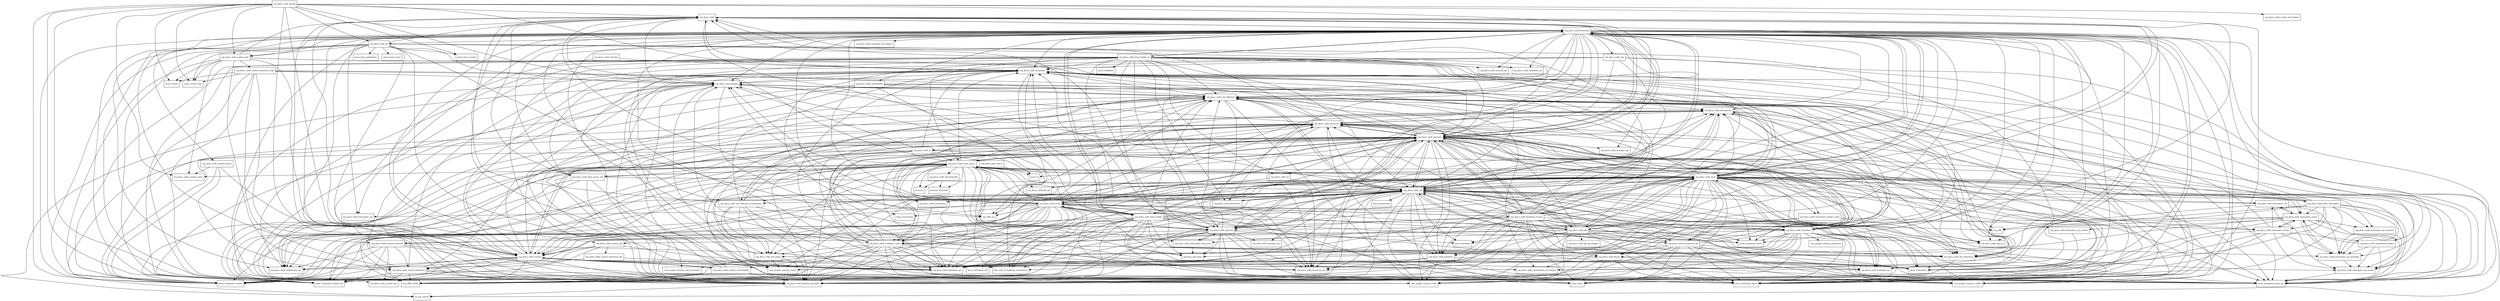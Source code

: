 digraph weld_core_1_1_23_Final_redhat_1_package_dependencies {
  node [shape = box, fontsize=10.0];
  org_jboss_weld -> org_jboss_weld_bootstrap;
  org_jboss_weld -> org_jboss_weld_bootstrap_api;
  org_jboss_weld -> org_jboss_weld_exceptions;
  org_jboss_weld -> org_jboss_weld_logging;
  org_jboss_weld -> org_jboss_weld_logging_messages;
  org_jboss_weld -> org_jboss_weld_manager;
  org_jboss_weld_bean -> com_google_common_cache;
  org_jboss_weld_bean -> javassist_util_proxy;
  org_jboss_weld_bean -> javax_decorator;
  org_jboss_weld_bean -> javax_enterprise_context;
  org_jboss_weld_bean -> javax_enterprise_context_spi;
  org_jboss_weld_bean -> javax_enterprise_event;
  org_jboss_weld_bean -> javax_enterprise_inject;
  org_jboss_weld_bean -> javax_enterprise_inject_spi;
  org_jboss_weld_bean -> javax_inject;
  org_jboss_weld_bean -> javax_interceptor;
  org_jboss_weld_bean -> org_jboss_weld;
  org_jboss_weld_bean -> org_jboss_weld_bean_interceptor;
  org_jboss_weld_bean -> org_jboss_weld_bean_proxy;
  org_jboss_weld_bean -> org_jboss_weld_bootstrap;
  org_jboss_weld_bean -> org_jboss_weld_bootstrap_api;
  org_jboss_weld_bean -> org_jboss_weld_context;
  org_jboss_weld_bean -> org_jboss_weld_ejb;
  org_jboss_weld_bean -> org_jboss_weld_ejb_api;
  org_jboss_weld_bean -> org_jboss_weld_ejb_spi;
  org_jboss_weld_bean -> org_jboss_weld_exceptions;
  org_jboss_weld_bean -> org_jboss_weld_injection;
  org_jboss_weld_bean -> org_jboss_weld_interceptor;
  org_jboss_weld_bean -> org_jboss_weld_interceptor_builder;
  org_jboss_weld_bean -> org_jboss_weld_interceptor_proxy;
  org_jboss_weld_bean -> org_jboss_weld_interceptor_reader;
  org_jboss_weld_bean -> org_jboss_weld_interceptor_reader_cache;
  org_jboss_weld_bean -> org_jboss_weld_interceptor_spi_context;
  org_jboss_weld_bean -> org_jboss_weld_interceptor_spi_instance;
  org_jboss_weld_bean -> org_jboss_weld_interceptor_spi_metadata;
  org_jboss_weld_bean -> org_jboss_weld_interceptor_spi_model;
  org_jboss_weld_bean -> org_jboss_weld_interceptor_util;
  org_jboss_weld_bean -> org_jboss_weld_interceptor_util_proxy;
  org_jboss_weld_bean -> org_jboss_weld_introspector;
  org_jboss_weld_bean -> org_jboss_weld_introspector_jlr;
  org_jboss_weld_bean -> org_jboss_weld_literal;
  org_jboss_weld_bean -> org_jboss_weld_logging;
  org_jboss_weld_bean -> org_jboss_weld_logging_messages;
  org_jboss_weld_bean -> org_jboss_weld_manager;
  org_jboss_weld_bean -> org_jboss_weld_metadata_cache;
  org_jboss_weld_bean -> org_jboss_weld_resolution;
  org_jboss_weld_bean -> org_jboss_weld_resources;
  org_jboss_weld_bean -> org_jboss_weld_serialization_spi;
  org_jboss_weld_bean -> org_jboss_weld_serialization_spi_helpers;
  org_jboss_weld_bean -> org_jboss_weld_util;
  org_jboss_weld_bean -> org_jboss_weld_util_cache;
  org_jboss_weld_bean -> org_jboss_weld_util_collections;
  org_jboss_weld_bean -> org_jboss_weld_util_reflection;
  org_jboss_weld_bean -> org_slf4j_cal10n;
  org_jboss_weld_bean -> org_slf4j_ext;
  org_jboss_weld_bean_builtin -> edu_umd_cs_findbugs_annotations;
  org_jboss_weld_bean_builtin -> javassist_util_proxy;
  org_jboss_weld_bean_builtin -> javax_enterprise_context;
  org_jboss_weld_bean_builtin -> javax_enterprise_context_spi;
  org_jboss_weld_bean_builtin -> javax_enterprise_event;
  org_jboss_weld_bean_builtin -> javax_enterprise_inject;
  org_jboss_weld_bean_builtin -> javax_enterprise_inject_spi;
  org_jboss_weld_bean_builtin -> javax_enterprise_util;
  org_jboss_weld_bean_builtin -> org_jboss_weld;
  org_jboss_weld_bean_builtin -> org_jboss_weld_bean;
  org_jboss_weld_bean_builtin -> org_jboss_weld_bootstrap;
  org_jboss_weld_bean_builtin -> org_jboss_weld_bootstrap_api;
  org_jboss_weld_bean_builtin -> org_jboss_weld_bootstrap_spi;
  org_jboss_weld_bean_builtin -> org_jboss_weld_context;
  org_jboss_weld_bean_builtin -> org_jboss_weld_context_conversation;
  org_jboss_weld_bean_builtin -> org_jboss_weld_event;
  org_jboss_weld_bean_builtin -> org_jboss_weld_exceptions;
  org_jboss_weld_bean_builtin -> org_jboss_weld_injection;
  org_jboss_weld_bean_builtin -> org_jboss_weld_introspector;
  org_jboss_weld_bean_builtin -> org_jboss_weld_literal;
  org_jboss_weld_bean_builtin -> org_jboss_weld_logging;
  org_jboss_weld_bean_builtin -> org_jboss_weld_logging_messages;
  org_jboss_weld_bean_builtin -> org_jboss_weld_manager;
  org_jboss_weld_bean_builtin -> org_jboss_weld_resolution;
  org_jboss_weld_bean_builtin -> org_jboss_weld_util;
  org_jboss_weld_bean_builtin -> org_jboss_weld_util_collections;
  org_jboss_weld_bean_builtin -> org_jboss_weld_util_reflection;
  org_jboss_weld_bean_builtin -> org_slf4j_cal10n;
  org_jboss_weld_bean_builtin_ee -> javassist_util_proxy;
  org_jboss_weld_bean_builtin_ee -> javax_enterprise_context;
  org_jboss_weld_bean_builtin_ee -> javax_enterprise_context_spi;
  org_jboss_weld_bean_builtin_ee -> javax_enterprise_inject_spi;
  org_jboss_weld_bean_builtin_ee -> javax_transaction;
  org_jboss_weld_bean_builtin_ee -> javax_validation;
  org_jboss_weld_bean_builtin_ee -> org_jboss_weld;
  org_jboss_weld_bean_builtin_ee -> org_jboss_weld_bean;
  org_jboss_weld_bean_builtin_ee -> org_jboss_weld_bean_builtin;
  org_jboss_weld_bean_builtin_ee -> org_jboss_weld_bean_proxy;
  org_jboss_weld_bean_builtin_ee -> org_jboss_weld_bootstrap;
  org_jboss_weld_bean_builtin_ee -> org_jboss_weld_bootstrap_api;
  org_jboss_weld_bean_builtin_ee -> org_jboss_weld_ejb;
  org_jboss_weld_bean_builtin_ee -> org_jboss_weld_exceptions;
  org_jboss_weld_bean_builtin_ee -> org_jboss_weld_injection;
  org_jboss_weld_bean_builtin_ee -> org_jboss_weld_introspector;
  org_jboss_weld_bean_builtin_ee -> org_jboss_weld_logging_messages;
  org_jboss_weld_bean_builtin_ee -> org_jboss_weld_manager;
  org_jboss_weld_bean_builtin_ee -> org_jboss_weld_persistence;
  org_jboss_weld_bean_builtin_ee -> org_jboss_weld_security_spi;
  org_jboss_weld_bean_builtin_ee -> org_jboss_weld_serialization_spi;
  org_jboss_weld_bean_builtin_ee -> org_jboss_weld_transaction_spi;
  org_jboss_weld_bean_builtin_ee -> org_jboss_weld_util;
  org_jboss_weld_bean_builtin_ee -> org_jboss_weld_util_reflection;
  org_jboss_weld_bean_builtin_ee -> org_jboss_weld_validation_spi;
  org_jboss_weld_bean_builtin_ee -> org_jboss_weld_ws;
  org_jboss_weld_bean_interceptor -> javax_enterprise_context_spi;
  org_jboss_weld_bean_interceptor -> javax_enterprise_inject_spi;
  org_jboss_weld_bean_interceptor -> org_jboss_weld_ejb_spi;
  org_jboss_weld_bean_interceptor -> org_jboss_weld_exceptions;
  org_jboss_weld_bean_interceptor -> org_jboss_weld_interceptor_proxy;
  org_jboss_weld_bean_interceptor -> org_jboss_weld_interceptor_reader;
  org_jboss_weld_bean_interceptor -> org_jboss_weld_interceptor_spi_instance;
  org_jboss_weld_bean_interceptor -> org_jboss_weld_interceptor_spi_metadata;
  org_jboss_weld_bean_interceptor -> org_jboss_weld_interceptor_spi_model;
  org_jboss_weld_bean_interceptor -> org_jboss_weld_introspector;
  org_jboss_weld_bean_interceptor -> org_jboss_weld_logging_messages;
  org_jboss_weld_bean_interceptor -> org_jboss_weld_manager;
  org_jboss_weld_bean_interceptor -> org_jboss_weld_serialization_spi_helpers;
  org_jboss_weld_bean_interceptor -> org_jboss_weld_util_reflection;
  org_jboss_weld_bean_proxy -> com_google_common_cache;
  org_jboss_weld_bean_proxy -> javassist;
  org_jboss_weld_bean_proxy -> javassist_bytecode;
  org_jboss_weld_bean_proxy -> javassist_util_proxy;
  org_jboss_weld_bean_proxy -> javax_enterprise_context;
  org_jboss_weld_bean_proxy -> javax_enterprise_context_spi;
  org_jboss_weld_bean_proxy -> javax_enterprise_inject_spi;
  org_jboss_weld_bean_proxy -> javax_inject;
  org_jboss_weld_bean_proxy -> org_jboss_weld;
  org_jboss_weld_bean_proxy -> org_jboss_weld_bean;
  org_jboss_weld_bean_proxy -> org_jboss_weld_bean_proxy_util;
  org_jboss_weld_bean_proxy -> org_jboss_weld_bootstrap_api;
  org_jboss_weld_bean_proxy -> org_jboss_weld_context;
  org_jboss_weld_bean_proxy -> org_jboss_weld_context_cache;
  org_jboss_weld_bean_proxy -> org_jboss_weld_ejb;
  org_jboss_weld_bean_proxy -> org_jboss_weld_ejb_api;
  org_jboss_weld_bean_proxy -> org_jboss_weld_exceptions;
  org_jboss_weld_bean_proxy -> org_jboss_weld_injection;
  org_jboss_weld_bean_proxy -> org_jboss_weld_interceptor_proxy;
  org_jboss_weld_bean_proxy -> org_jboss_weld_interceptor_util_proxy;
  org_jboss_weld_bean_proxy -> org_jboss_weld_introspector;
  org_jboss_weld_bean_proxy -> org_jboss_weld_introspector_jlr;
  org_jboss_weld_bean_proxy -> org_jboss_weld_logging;
  org_jboss_weld_bean_proxy -> org_jboss_weld_logging_messages;
  org_jboss_weld_bean_proxy -> org_jboss_weld_manager;
  org_jboss_weld_bean_proxy -> org_jboss_weld_serialization_spi;
  org_jboss_weld_bean_proxy -> org_jboss_weld_serialization_spi_helpers;
  org_jboss_weld_bean_proxy -> org_jboss_weld_util;
  org_jboss_weld_bean_proxy -> org_jboss_weld_util_bytecode;
  org_jboss_weld_bean_proxy -> org_jboss_weld_util_cache;
  org_jboss_weld_bean_proxy -> org_jboss_weld_util_collections;
  org_jboss_weld_bean_proxy -> org_jboss_weld_util_reflection;
  org_jboss_weld_bean_proxy -> org_jboss_weld_util_reflection_instantiation;
  org_jboss_weld_bean_proxy -> org_slf4j_cal10n;
  org_jboss_weld_bean_proxy_util -> javax_enterprise_context_spi;
  org_jboss_weld_bean_proxy_util -> javax_enterprise_inject_spi;
  org_jboss_weld_bean_proxy_util -> org_jboss_weld;
  org_jboss_weld_bean_proxy_util -> org_jboss_weld_bean_proxy;
  org_jboss_weld_bean_proxy_util -> org_jboss_weld_bootstrap_api;
  org_jboss_weld_bean_proxy_util -> org_jboss_weld_exceptions;
  org_jboss_weld_bean_proxy_util -> org_jboss_weld_logging_messages;
  org_jboss_weld_bean_proxy_util -> org_jboss_weld_manager;
  org_jboss_weld_bean_proxy_util -> org_jboss_weld_serialization_spi;
  org_jboss_weld_bootstrap -> com_google_common_base;
  org_jboss_weld_bootstrap -> com_google_common_collect;
  org_jboss_weld_bootstrap -> javax_decorator;
  org_jboss_weld_bootstrap -> javax_enterprise_context;
  org_jboss_weld_bootstrap -> javax_enterprise_context_spi;
  org_jboss_weld_bootstrap -> javax_enterprise_event;
  org_jboss_weld_bootstrap -> javax_enterprise_inject;
  org_jboss_weld_bootstrap -> javax_enterprise_inject_spi;
  org_jboss_weld_bootstrap -> javax_inject;
  org_jboss_weld_bootstrap -> javax_interceptor;
  org_jboss_weld_bootstrap -> org_jboss_weld;
  org_jboss_weld_bootstrap -> org_jboss_weld_bean;
  org_jboss_weld_bootstrap -> org_jboss_weld_bean_builtin;
  org_jboss_weld_bootstrap -> org_jboss_weld_bean_builtin_ee;
  org_jboss_weld_bootstrap -> org_jboss_weld_bean_proxy_util;
  org_jboss_weld_bootstrap -> org_jboss_weld_bootstrap_api;
  org_jboss_weld_bootstrap -> org_jboss_weld_bootstrap_api_helpers;
  org_jboss_weld_bootstrap -> org_jboss_weld_bootstrap_events;
  org_jboss_weld_bootstrap -> org_jboss_weld_bootstrap_spi;
  org_jboss_weld_bootstrap -> org_jboss_weld_context;
  org_jboss_weld_bootstrap -> org_jboss_weld_context_bound;
  org_jboss_weld_bootstrap -> org_jboss_weld_context_ejb;
  org_jboss_weld_bootstrap -> org_jboss_weld_context_http;
  org_jboss_weld_bootstrap -> org_jboss_weld_context_unbound;
  org_jboss_weld_bootstrap -> org_jboss_weld_ejb;
  org_jboss_weld_bootstrap -> org_jboss_weld_ejb_spi;
  org_jboss_weld_bootstrap -> org_jboss_weld_event;
  org_jboss_weld_bootstrap -> org_jboss_weld_exceptions;
  org_jboss_weld_bootstrap -> org_jboss_weld_injection;
  org_jboss_weld_bootstrap -> org_jboss_weld_interceptor_spi_metadata;
  org_jboss_weld_bootstrap -> org_jboss_weld_interceptor_spi_model;
  org_jboss_weld_bootstrap -> org_jboss_weld_introspector;
  org_jboss_weld_bootstrap -> org_jboss_weld_jsf;
  org_jboss_weld_bootstrap -> org_jboss_weld_literal;
  org_jboss_weld_bootstrap -> org_jboss_weld_logging;
  org_jboss_weld_bootstrap -> org_jboss_weld_logging_messages;
  org_jboss_weld_bootstrap -> org_jboss_weld_manager;
  org_jboss_weld_bootstrap -> org_jboss_weld_manager_api;
  org_jboss_weld_bootstrap -> org_jboss_weld_metadata;
  org_jboss_weld_bootstrap -> org_jboss_weld_metadata_cache;
  org_jboss_weld_bootstrap -> org_jboss_weld_persistence;
  org_jboss_weld_bootstrap -> org_jboss_weld_resolution;
  org_jboss_weld_bootstrap -> org_jboss_weld_resources;
  org_jboss_weld_bootstrap -> org_jboss_weld_resources_spi;
  org_jboss_weld_bootstrap -> org_jboss_weld_security_spi;
  org_jboss_weld_bootstrap -> org_jboss_weld_serialization;
  org_jboss_weld_bootstrap -> org_jboss_weld_serialization_spi;
  org_jboss_weld_bootstrap -> org_jboss_weld_serialization_spi_helpers;
  org_jboss_weld_bootstrap -> org_jboss_weld_transaction_spi;
  org_jboss_weld_bootstrap -> org_jboss_weld_util;
  org_jboss_weld_bootstrap -> org_jboss_weld_util_collections;
  org_jboss_weld_bootstrap -> org_jboss_weld_util_reflection;
  org_jboss_weld_bootstrap -> org_jboss_weld_util_reflection_instantiation;
  org_jboss_weld_bootstrap -> org_jboss_weld_validation_spi;
  org_jboss_weld_bootstrap -> org_jboss_weld_ws;
  org_jboss_weld_bootstrap -> org_jboss_weld_xml;
  org_jboss_weld_bootstrap -> org_slf4j_cal10n;
  org_jboss_weld_bootstrap -> org_slf4j_ext;
  org_jboss_weld_bootstrap_events -> javax_enterprise_context_spi;
  org_jboss_weld_bootstrap_events -> javax_enterprise_inject;
  org_jboss_weld_bootstrap_events -> javax_enterprise_inject_spi;
  org_jboss_weld_bootstrap_events -> javax_inject;
  org_jboss_weld_bootstrap_events -> javax_interceptor;
  org_jboss_weld_bootstrap_events -> org_jboss_weld_bean;
  org_jboss_weld_bootstrap_events -> org_jboss_weld_bootstrap;
  org_jboss_weld_bootstrap_events -> org_jboss_weld_bootstrap_api;
  org_jboss_weld_bootstrap_events -> org_jboss_weld_bootstrap_spi;
  org_jboss_weld_bootstrap_events -> org_jboss_weld_ejb;
  org_jboss_weld_bootstrap_events -> org_jboss_weld_event;
  org_jboss_weld_bootstrap_events -> org_jboss_weld_exceptions;
  org_jboss_weld_bootstrap_events -> org_jboss_weld_injection;
  org_jboss_weld_bootstrap_events -> org_jboss_weld_introspector;
  org_jboss_weld_bootstrap_events -> org_jboss_weld_literal;
  org_jboss_weld_bootstrap_events -> org_jboss_weld_logging;
  org_jboss_weld_bootstrap_events -> org_jboss_weld_logging_messages;
  org_jboss_weld_bootstrap_events -> org_jboss_weld_manager;
  org_jboss_weld_bootstrap_events -> org_jboss_weld_metadata;
  org_jboss_weld_bootstrap_events -> org_jboss_weld_metadata_cache;
  org_jboss_weld_bootstrap_events -> org_jboss_weld_resources;
  org_jboss_weld_bootstrap_events -> org_jboss_weld_util;
  org_jboss_weld_bootstrap_events -> org_jboss_weld_util_reflection;
  org_jboss_weld_bootstrap_events -> org_slf4j;
  org_jboss_weld_bootstrap_events -> org_slf4j_cal10n;
  org_jboss_weld_context -> edu_umd_cs_findbugs_annotations;
  org_jboss_weld_context -> javax_enterprise_context;
  org_jboss_weld_context -> javax_enterprise_context_spi;
  org_jboss_weld_context -> javax_enterprise_inject;
  org_jboss_weld_context -> org_jboss_weld;
  org_jboss_weld_context -> org_jboss_weld_bootstrap_api;
  org_jboss_weld_context -> org_jboss_weld_context_api;
  org_jboss_weld_context -> org_jboss_weld_context_beanstore;
  org_jboss_weld_context -> org_jboss_weld_context_conversation;
  org_jboss_weld_context -> org_jboss_weld_exceptions;
  org_jboss_weld_context -> org_jboss_weld_logging;
  org_jboss_weld_context -> org_jboss_weld_logging_messages;
  org_jboss_weld_context -> org_jboss_weld_manager;
  org_jboss_weld_context -> org_jboss_weld_serialization_spi;
  org_jboss_weld_context -> org_jboss_weld_serialization_spi_helpers;
  org_jboss_weld_context -> org_jboss_weld_util_reflection;
  org_jboss_weld_context -> org_slf4j_cal10n;
  org_jboss_weld_context_beanstore -> com_google_common_base;
  org_jboss_weld_context_beanstore -> com_google_common_collect;
  org_jboss_weld_context_beanstore -> javax_enterprise_context_spi;
  org_jboss_weld_context_beanstore -> org_jboss_weld_context_api;
  org_jboss_weld_context_beanstore -> org_jboss_weld_exceptions;
  org_jboss_weld_context_beanstore -> org_jboss_weld_logging;
  org_jboss_weld_context_beanstore -> org_jboss_weld_logging_messages;
  org_jboss_weld_context_beanstore -> org_jboss_weld_util_reflection;
  org_jboss_weld_context_beanstore -> org_slf4j_cal10n;
  org_jboss_weld_context_beanstore_ejb -> javax_interceptor;
  org_jboss_weld_context_beanstore_ejb -> org_jboss_weld_context_beanstore;
  org_jboss_weld_context_beanstore_http -> javax_servlet;
  org_jboss_weld_context_beanstore_http -> javax_servlet_http;
  org_jboss_weld_context_beanstore_http -> org_jboss_weld_context_api;
  org_jboss_weld_context_beanstore_http -> org_jboss_weld_context_beanstore;
  org_jboss_weld_context_beanstore_http -> org_jboss_weld_logging;
  org_jboss_weld_context_beanstore_http -> org_jboss_weld_logging_messages;
  org_jboss_weld_context_beanstore_http -> org_jboss_weld_util_collections;
  org_jboss_weld_context_beanstore_http -> org_jboss_weld_util_reflection;
  org_jboss_weld_context_beanstore_http -> org_slf4j_cal10n;
  org_jboss_weld_context_bound -> javax_enterprise_context;
  org_jboss_weld_context_bound -> org_jboss_weld_context;
  org_jboss_weld_context_bound -> org_jboss_weld_context_beanstore;
  org_jboss_weld_context_bound -> org_jboss_weld_context_cache;
  org_jboss_weld_context_conversation -> javax_enterprise_context;
  org_jboss_weld_context_conversation -> javax_enterprise_inject;
  org_jboss_weld_context_conversation -> javax_inject;
  org_jboss_weld_context_conversation -> org_jboss_weld_context;
  org_jboss_weld_context_conversation -> org_jboss_weld_exceptions;
  org_jboss_weld_context_conversation -> org_jboss_weld_logging;
  org_jboss_weld_context_conversation -> org_jboss_weld_logging_messages;
  org_jboss_weld_context_conversation -> org_slf4j_cal10n;
  org_jboss_weld_context_ejb -> javax_enterprise_context;
  org_jboss_weld_context_ejb -> javax_interceptor;
  org_jboss_weld_context_ejb -> org_jboss_weld_context;
  org_jboss_weld_context_ejb -> org_jboss_weld_context_beanstore;
  org_jboss_weld_context_ejb -> org_jboss_weld_context_beanstore_ejb;
  org_jboss_weld_context_http -> javax_enterprise_context;
  org_jboss_weld_context_http -> javax_enterprise_inject;
  org_jboss_weld_context_http -> javax_servlet;
  org_jboss_weld_context_http -> javax_servlet_http;
  org_jboss_weld_context_http -> org_jboss_weld;
  org_jboss_weld_context_http -> org_jboss_weld_context;
  org_jboss_weld_context_http -> org_jboss_weld_context_beanstore;
  org_jboss_weld_context_http -> org_jboss_weld_context_beanstore_http;
  org_jboss_weld_context_http -> org_jboss_weld_context_cache;
  org_jboss_weld_context_http -> org_jboss_weld_manager;
  org_jboss_weld_context_unbound -> javax_enterprise_context;
  org_jboss_weld_context_unbound -> javax_enterprise_context_spi;
  org_jboss_weld_context_unbound -> javax_enterprise_inject_spi;
  org_jboss_weld_context_unbound -> javax_inject;
  org_jboss_weld_context_unbound -> org_jboss_weld_bean;
  org_jboss_weld_context_unbound -> org_jboss_weld_context;
  org_jboss_weld_context_unbound -> org_jboss_weld_context_api;
  org_jboss_weld_context_unbound -> org_jboss_weld_context_beanstore;
  org_jboss_weld_context_unbound -> org_jboss_weld_serialization_spi;
  org_jboss_weld_ejb -> com_google_common_base;
  org_jboss_weld_ejb -> com_google_common_collect;
  org_jboss_weld_ejb -> javax_enterprise_inject;
  org_jboss_weld_ejb -> javax_interceptor;
  org_jboss_weld_ejb -> org_jboss_weld;
  org_jboss_weld_ejb -> org_jboss_weld_bootstrap_api;
  org_jboss_weld_ejb -> org_jboss_weld_context;
  org_jboss_weld_ejb -> org_jboss_weld_context_ejb;
  org_jboss_weld_ejb -> org_jboss_weld_ejb_spi;
  org_jboss_weld_ejb -> org_jboss_weld_ejb_spi_helpers;
  org_jboss_weld_ejb -> org_jboss_weld_exceptions;
  org_jboss_weld_ejb -> org_jboss_weld_introspector_jlr;
  org_jboss_weld_ejb -> org_jboss_weld_logging_messages;
  org_jboss_weld_ejb -> org_jboss_weld_manager;
  org_jboss_weld_ejb -> org_jboss_weld_resources_spi;
  org_jboss_weld_ejb -> org_jboss_weld_util;
  org_jboss_weld_ejb -> org_jboss_weld_util_reflection;
  org_jboss_weld_el -> javax_el;
  org_jboss_weld_el -> javax_enterprise_context;
  org_jboss_weld_el -> javax_enterprise_context_spi;
  org_jboss_weld_el -> javax_enterprise_inject_spi;
  org_jboss_weld_el -> org_jboss_weld_bean_proxy;
  org_jboss_weld_el -> org_jboss_weld_context;
  org_jboss_weld_el -> org_jboss_weld_exceptions;
  org_jboss_weld_el -> org_jboss_weld_logging;
  org_jboss_weld_el -> org_jboss_weld_logging_messages;
  org_jboss_weld_el -> org_jboss_weld_manager;
  org_jboss_weld_el -> org_jboss_weld_util_el;
  org_jboss_weld_el -> org_slf4j_cal10n;
  org_jboss_weld_event -> edu_umd_cs_findbugs_annotations;
  org_jboss_weld_event -> javax_enterprise_context;
  org_jboss_weld_event -> javax_enterprise_context_spi;
  org_jboss_weld_event -> javax_enterprise_event;
  org_jboss_weld_event -> javax_enterprise_inject;
  org_jboss_weld_event -> javax_enterprise_inject_spi;
  org_jboss_weld_event -> javax_enterprise_util;
  org_jboss_weld_event -> javax_inject;
  org_jboss_weld_event -> javax_transaction;
  org_jboss_weld_event -> org_jboss_weld;
  org_jboss_weld_event -> org_jboss_weld_bean;
  org_jboss_weld_event -> org_jboss_weld_bean_builtin;
  org_jboss_weld_event -> org_jboss_weld_bootstrap_api;
  org_jboss_weld_event -> org_jboss_weld_bootstrap_events;
  org_jboss_weld_event -> org_jboss_weld_context;
  org_jboss_weld_event -> org_jboss_weld_context_unbound;
  org_jboss_weld_event -> org_jboss_weld_exceptions;
  org_jboss_weld_event -> org_jboss_weld_injection;
  org_jboss_weld_event -> org_jboss_weld_introspector;
  org_jboss_weld_event -> org_jboss_weld_literal;
  org_jboss_weld_event -> org_jboss_weld_logging;
  org_jboss_weld_event -> org_jboss_weld_logging_messages;
  org_jboss_weld_event -> org_jboss_weld_manager;
  org_jboss_weld_event -> org_jboss_weld_metadata_cache;
  org_jboss_weld_event -> org_jboss_weld_resolution;
  org_jboss_weld_event -> org_jboss_weld_resources;
  org_jboss_weld_event -> org_jboss_weld_transaction_spi;
  org_jboss_weld_event -> org_jboss_weld_util;
  org_jboss_weld_event -> org_jboss_weld_util_reflection;
  org_jboss_weld_event -> org_slf4j_cal10n;
  org_jboss_weld_event -> org_slf4j_ext;
  org_jboss_weld_exceptions -> ch_qos_cal10n;
  org_jboss_weld_exceptions -> edu_umd_cs_findbugs_annotations;
  org_jboss_weld_exceptions -> javax_enterprise_inject;
  org_jboss_weld_exceptions -> org_jboss_weld_logging;
  org_jboss_weld_injection -> edu_umd_cs_findbugs_annotations;
  org_jboss_weld_injection -> javassist_util_proxy;
  org_jboss_weld_injection -> javax_decorator;
  org_jboss_weld_injection -> javax_enterprise_context_spi;
  org_jboss_weld_injection -> javax_enterprise_inject;
  org_jboss_weld_injection -> javax_enterprise_inject_spi;
  org_jboss_weld_injection -> javax_inject;
  org_jboss_weld_injection -> org_jboss_weld;
  org_jboss_weld_injection -> org_jboss_weld_bean_proxy;
  org_jboss_weld_injection -> org_jboss_weld_bootstrap_api;
  org_jboss_weld_injection -> org_jboss_weld_exceptions;
  org_jboss_weld_injection -> org_jboss_weld_injection_spi;
  org_jboss_weld_injection -> org_jboss_weld_interceptor_util_proxy;
  org_jboss_weld_injection -> org_jboss_weld_introspector;
  org_jboss_weld_injection -> org_jboss_weld_logging_messages;
  org_jboss_weld_injection -> org_jboss_weld_manager;
  org_jboss_weld_injection -> org_jboss_weld_resources;
  org_jboss_weld_injection -> org_jboss_weld_resources_spi;
  org_jboss_weld_injection -> org_jboss_weld_serialization_spi;
  org_jboss_weld_injection -> org_jboss_weld_util;
  org_jboss_weld_injection -> org_jboss_weld_util_reflection;
  org_jboss_weld_interceptor -> org_jboss_weld_manager;
  org_jboss_weld_interceptor -> org_jboss_weld_metadata_cache;
  org_jboss_weld_interceptor_builder -> javax_enterprise_inject_spi;
  org_jboss_weld_interceptor_builder -> org_jboss_weld_interceptor_proxy;
  org_jboss_weld_interceptor_builder -> org_jboss_weld_interceptor_spi_metadata;
  org_jboss_weld_interceptor_builder -> org_jboss_weld_interceptor_spi_model;
  org_jboss_weld_interceptor_proxy -> javassist_util_proxy;
  org_jboss_weld_interceptor_proxy -> javax_enterprise_inject_spi;
  org_jboss_weld_interceptor_proxy -> javax_interceptor;
  org_jboss_weld_interceptor_proxy -> org_jboss_weld_injection;
  org_jboss_weld_interceptor_proxy -> org_jboss_weld_interceptor_reader;
  org_jboss_weld_interceptor_proxy -> org_jboss_weld_interceptor_spi_context;
  org_jboss_weld_interceptor_proxy -> org_jboss_weld_interceptor_spi_instance;
  org_jboss_weld_interceptor_proxy -> org_jboss_weld_interceptor_spi_metadata;
  org_jboss_weld_interceptor_proxy -> org_jboss_weld_interceptor_spi_model;
  org_jboss_weld_interceptor_proxy -> org_jboss_weld_interceptor_util;
  org_jboss_weld_interceptor_proxy -> org_slf4j;
  org_jboss_weld_interceptor_reader -> javax_interceptor;
  org_jboss_weld_interceptor_reader -> org_jboss_weld_interceptor_builder;
  org_jboss_weld_interceptor_reader -> org_jboss_weld_interceptor_proxy;
  org_jboss_weld_interceptor_reader -> org_jboss_weld_interceptor_spi_metadata;
  org_jboss_weld_interceptor_reader -> org_jboss_weld_interceptor_spi_model;
  org_jboss_weld_interceptor_reader -> org_jboss_weld_interceptor_util;
  org_jboss_weld_interceptor_reader -> org_jboss_weld_logging;
  org_jboss_weld_interceptor_reader -> org_jboss_weld_logging_messages;
  org_jboss_weld_interceptor_reader -> org_slf4j_cal10n;
  org_jboss_weld_interceptor_reader_cache -> com_google_common_cache;
  org_jboss_weld_interceptor_reader_cache -> org_jboss_weld_interceptor_reader;
  org_jboss_weld_interceptor_reader_cache -> org_jboss_weld_interceptor_spi_metadata;
  org_jboss_weld_interceptor_reader_cache -> org_jboss_weld_util_cache;
  org_jboss_weld_interceptor_spi_context -> javax_interceptor;
  org_jboss_weld_interceptor_spi_instance -> org_jboss_weld_interceptor_spi_metadata;
  org_jboss_weld_interceptor_spi_metadata -> org_jboss_weld_interceptor_proxy;
  org_jboss_weld_interceptor_spi_metadata -> org_jboss_weld_interceptor_spi_model;
  org_jboss_weld_interceptor_spi_model -> javax_enterprise_inject_spi;
  org_jboss_weld_interceptor_util -> org_jboss_weld_interceptor_proxy;
  org_jboss_weld_interceptor_util -> org_jboss_weld_interceptor_spi_metadata;
  org_jboss_weld_interceptor_util -> org_jboss_weld_interceptor_spi_model;
  org_jboss_weld_interceptor_util -> org_slf4j;
  org_jboss_weld_interceptor_util_proxy -> javassist_util_proxy;
  org_jboss_weld_interceptor_util_proxy -> org_jboss_weld_injection;
  org_jboss_weld_introspector -> javax_enterprise_context;
  org_jboss_weld_introspector -> javax_enterprise_event;
  org_jboss_weld_introspector -> javax_enterprise_inject;
  org_jboss_weld_introspector -> javax_enterprise_inject_spi;
  org_jboss_weld_introspector -> javax_inject;
  org_jboss_weld_introspector -> javax_interceptor;
  org_jboss_weld_introspector -> org_jboss_weld_resources;
  org_jboss_weld_introspector -> org_jboss_weld_util;
  org_jboss_weld_introspector -> org_jboss_weld_util_collections;
  org_jboss_weld_introspector_jlr -> com_google_common_base;
  org_jboss_weld_introspector_jlr -> com_google_common_collect;
  org_jboss_weld_introspector_jlr -> javax_enterprise_inject;
  org_jboss_weld_introspector_jlr -> javax_enterprise_inject_spi;
  org_jboss_weld_introspector_jlr -> javax_inject;
  org_jboss_weld_introspector_jlr -> org_jboss_weld_exceptions;
  org_jboss_weld_introspector_jlr -> org_jboss_weld_introspector;
  org_jboss_weld_introspector_jlr -> org_jboss_weld_literal;
  org_jboss_weld_introspector_jlr -> org_jboss_weld_logging_messages;
  org_jboss_weld_introspector_jlr -> org_jboss_weld_metadata;
  org_jboss_weld_introspector_jlr -> org_jboss_weld_resources;
  org_jboss_weld_introspector_jlr -> org_jboss_weld_util;
  org_jboss_weld_introspector_jlr -> org_jboss_weld_util_collections;
  org_jboss_weld_introspector_jlr -> org_jboss_weld_util_reflection;
  org_jboss_weld_jsf -> javax_enterprise_context;
  org_jboss_weld_jsf -> javax_enterprise_context_spi;
  org_jboss_weld_jsf -> javax_enterprise_inject;
  org_jboss_weld_jsf -> javax_faces_application;
  org_jboss_weld_jsf -> javax_faces_context;
  org_jboss_weld_jsf -> javax_faces_event;
  org_jboss_weld_jsf -> javax_servlet_http;
  org_jboss_weld_jsf -> org_jboss_weld;
  org_jboss_weld_jsf -> org_jboss_weld_bootstrap_api;
  org_jboss_weld_jsf -> org_jboss_weld_context;
  org_jboss_weld_jsf -> org_jboss_weld_context_http;
  org_jboss_weld_jsf -> org_jboss_weld_logging;
  org_jboss_weld_jsf -> org_jboss_weld_logging_messages;
  org_jboss_weld_jsf -> org_jboss_weld_manager;
  org_jboss_weld_jsf -> org_jboss_weld_resources_spi;
  org_jboss_weld_jsf -> org_jboss_weld_util;
  org_jboss_weld_jsf -> org_slf4j_cal10n;
  org_jboss_weld_literal -> javax_enterprise_context;
  org_jboss_weld_literal -> javax_enterprise_inject;
  org_jboss_weld_literal -> javax_enterprise_util;
  org_jboss_weld_literal -> javax_inject;
  org_jboss_weld_literal -> javax_interceptor;
  org_jboss_weld_logging -> ch_qos_cal10n;
  org_jboss_weld_logging -> com_google_common_cache;
  org_jboss_weld_logging -> org_jboss_weld_util_cache;
  org_jboss_weld_logging -> org_jboss_weld_util_reflection;
  org_jboss_weld_logging -> org_slf4j_cal10n;
  org_jboss_weld_logging -> org_slf4j_ext;
  org_jboss_weld_logging_messages -> ch_qos_cal10n;
  org_jboss_weld_logging_messages -> org_jboss_weld_logging;
  org_jboss_weld_manager -> com_google_common_base;
  org_jboss_weld_manager -> com_google_common_collect;
  org_jboss_weld_manager -> javax_el;
  org_jboss_weld_manager -> javax_enterprise_context_spi;
  org_jboss_weld_manager -> javax_enterprise_inject;
  org_jboss_weld_manager -> javax_enterprise_inject_spi;
  org_jboss_weld_manager -> javax_enterprise_util;
  org_jboss_weld_manager -> org_jboss_weld;
  org_jboss_weld_manager -> org_jboss_weld_bean;
  org_jboss_weld_manager -> org_jboss_weld_bean_builtin;
  org_jboss_weld_manager -> org_jboss_weld_bean_proxy;
  org_jboss_weld_manager -> org_jboss_weld_bootstrap;
  org_jboss_weld_manager -> org_jboss_weld_bootstrap_api;
  org_jboss_weld_manager -> org_jboss_weld_bootstrap_events;
  org_jboss_weld_manager -> org_jboss_weld_bootstrap_spi;
  org_jboss_weld_manager -> org_jboss_weld_context;
  org_jboss_weld_manager -> org_jboss_weld_ejb;
  org_jboss_weld_manager -> org_jboss_weld_ejb_spi;
  org_jboss_weld_manager -> org_jboss_weld_el;
  org_jboss_weld_manager -> org_jboss_weld_event;
  org_jboss_weld_manager -> org_jboss_weld_exceptions;
  org_jboss_weld_manager -> org_jboss_weld_injection;
  org_jboss_weld_manager -> org_jboss_weld_interceptor;
  org_jboss_weld_manager -> org_jboss_weld_interceptor_reader_cache;
  org_jboss_weld_manager -> org_jboss_weld_introspector;
  org_jboss_weld_manager -> org_jboss_weld_literal;
  org_jboss_weld_manager -> org_jboss_weld_logging_messages;
  org_jboss_weld_manager -> org_jboss_weld_manager_api;
  org_jboss_weld_manager -> org_jboss_weld_metadata;
  org_jboss_weld_manager -> org_jboss_weld_metadata_cache;
  org_jboss_weld_manager -> org_jboss_weld_resolution;
  org_jboss_weld_manager -> org_jboss_weld_resources;
  org_jboss_weld_manager -> org_jboss_weld_resources_spi;
  org_jboss_weld_manager -> org_jboss_weld_serialization_spi;
  org_jboss_weld_manager -> org_jboss_weld_util;
  org_jboss_weld_manager -> org_jboss_weld_util_collections;
  org_jboss_weld_manager -> org_jboss_weld_util_reflection;
  org_jboss_weld_metadata -> com_google_common_base;
  org_jboss_weld_metadata -> com_google_common_collect;
  org_jboss_weld_metadata -> org_jboss_weld_bootstrap_api;
  org_jboss_weld_metadata -> org_jboss_weld_bootstrap_spi;
  org_jboss_weld_metadata -> org_jboss_weld_resources_spi;
  org_jboss_weld_metadata_cache -> com_google_common_cache;
  org_jboss_weld_metadata_cache -> javax_enterprise_context;
  org_jboss_weld_metadata_cache -> javax_enterprise_inject;
  org_jboss_weld_metadata_cache -> javax_enterprise_util;
  org_jboss_weld_metadata_cache -> javax_inject;
  org_jboss_weld_metadata_cache -> javax_interceptor;
  org_jboss_weld_metadata_cache -> org_jboss_weld_bootstrap_api;
  org_jboss_weld_metadata_cache -> org_jboss_weld_exceptions;
  org_jboss_weld_metadata_cache -> org_jboss_weld_introspector;
  org_jboss_weld_metadata_cache -> org_jboss_weld_logging;
  org_jboss_weld_metadata_cache -> org_jboss_weld_logging_messages;
  org_jboss_weld_metadata_cache -> org_jboss_weld_manager;
  org_jboss_weld_metadata_cache -> org_jboss_weld_resources;
  org_jboss_weld_metadata_cache -> org_jboss_weld_util_cache;
  org_jboss_weld_metadata_cache -> org_jboss_weld_util_collections;
  org_jboss_weld_metadata_cache -> org_jboss_weld_util_reflection;
  org_jboss_weld_metadata_cache -> org_slf4j_cal10n;
  org_jboss_weld_persistence -> org_jboss_weld_bootstrap_api;
  org_jboss_weld_persistence -> org_jboss_weld_resources_spi;
  org_jboss_weld_persistence -> org_jboss_weld_util;
  org_jboss_weld_resolution -> com_google_common_cache;
  org_jboss_weld_resolution -> com_google_common_collect;
  org_jboss_weld_resolution -> com_google_common_primitives;
  org_jboss_weld_resolution -> javax_enterprise_event;
  org_jboss_weld_resolution -> javax_enterprise_inject;
  org_jboss_weld_resolution -> javax_enterprise_inject_spi;
  org_jboss_weld_resolution -> javax_inject;
  org_jboss_weld_resolution -> org_jboss_weld;
  org_jboss_weld_resolution -> org_jboss_weld_bean;
  org_jboss_weld_resolution -> org_jboss_weld_bootstrap_api;
  org_jboss_weld_resolution -> org_jboss_weld_bootstrap_spi;
  org_jboss_weld_resolution -> org_jboss_weld_exceptions;
  org_jboss_weld_resolution -> org_jboss_weld_introspector;
  org_jboss_weld_resolution -> org_jboss_weld_literal;
  org_jboss_weld_resolution -> org_jboss_weld_logging_messages;
  org_jboss_weld_resolution -> org_jboss_weld_manager;
  org_jboss_weld_resolution -> org_jboss_weld_metadata_cache;
  org_jboss_weld_resolution -> org_jboss_weld_util;
  org_jboss_weld_resolution -> org_jboss_weld_util_cache;
  org_jboss_weld_resolution -> org_jboss_weld_util_reflection;
  org_jboss_weld_resources -> ch_qos_cal10n;
  org_jboss_weld_resources -> com_google_common_cache;
  org_jboss_weld_resources -> com_google_common_util_concurrent;
  org_jboss_weld_resources -> javax_enterprise_inject_spi;
  org_jboss_weld_resources -> org_jboss_weld;
  org_jboss_weld_resources -> org_jboss_weld_bootstrap_api;
  org_jboss_weld_resources -> org_jboss_weld_bootstrap_spi;
  org_jboss_weld_resources -> org_jboss_weld_introspector;
  org_jboss_weld_resources -> org_jboss_weld_introspector_jlr;
  org_jboss_weld_resources -> org_jboss_weld_logging;
  org_jboss_weld_resources -> org_jboss_weld_logging_messages;
  org_jboss_weld_resources -> org_jboss_weld_manager;
  org_jboss_weld_resources -> org_jboss_weld_metadata;
  org_jboss_weld_resources -> org_jboss_weld_resources_spi;
  org_jboss_weld_resources -> org_jboss_weld_util_cache;
  org_jboss_weld_resources -> org_jboss_weld_util_collections;
  org_jboss_weld_resources -> org_jboss_weld_util_reflection;
  org_jboss_weld_resources -> org_slf4j;
  org_jboss_weld_resources -> org_slf4j_cal10n;
  org_jboss_weld_serialization -> edu_umd_cs_findbugs_annotations;
  org_jboss_weld_serialization -> javax_enterprise_context_spi;
  org_jboss_weld_serialization -> javax_enterprise_inject_spi;
  org_jboss_weld_serialization -> org_jboss_weld_context;
  org_jboss_weld_serialization -> org_jboss_weld_serialization_spi;
  org_jboss_weld_serialization -> org_jboss_weld_serialization_spi_helpers;
  org_jboss_weld_serialization -> org_jboss_weld_util_reflection;
  org_jboss_weld_servlet -> javax_enterprise_context;
  org_jboss_weld_servlet -> javax_enterprise_context_spi;
  org_jboss_weld_servlet -> javax_enterprise_inject;
  org_jboss_weld_servlet -> javax_faces_context;
  org_jboss_weld_servlet -> javax_servlet;
  org_jboss_weld_servlet -> javax_servlet_http;
  org_jboss_weld_servlet -> org_jboss_weld;
  org_jboss_weld_servlet -> org_jboss_weld_context;
  org_jboss_weld_servlet -> org_jboss_weld_context_cache;
  org_jboss_weld_servlet -> org_jboss_weld_context_http;
  org_jboss_weld_servlet -> org_jboss_weld_exceptions;
  org_jboss_weld_servlet -> org_jboss_weld_jsf;
  org_jboss_weld_servlet -> org_jboss_weld_logging;
  org_jboss_weld_servlet -> org_jboss_weld_logging_messages;
  org_jboss_weld_servlet -> org_jboss_weld_manager;
  org_jboss_weld_servlet -> org_jboss_weld_servlet_api_helpers;
  org_jboss_weld_servlet -> org_slf4j_cal10n;
  org_jboss_weld_util -> com_google_common_base;
  org_jboss_weld_util -> com_google_common_collect;
  org_jboss_weld_util -> edu_umd_cs_findbugs_annotations;
  org_jboss_weld_util -> javax_decorator;
  org_jboss_weld_util -> javax_enterprise_context;
  org_jboss_weld_util -> javax_enterprise_context_spi;
  org_jboss_weld_util -> javax_enterprise_event;
  org_jboss_weld_util -> javax_enterprise_inject;
  org_jboss_weld_util -> javax_enterprise_inject_spi;
  org_jboss_weld_util -> javax_inject;
  org_jboss_weld_util -> javax_interceptor;
  org_jboss_weld_util -> javax_persistence;
  org_jboss_weld_util -> org_jboss_weld;
  org_jboss_weld_util -> org_jboss_weld_bean;
  org_jboss_weld_util -> org_jboss_weld_bootstrap;
  org_jboss_weld_util -> org_jboss_weld_bootstrap_api;
  org_jboss_weld_util -> org_jboss_weld_bootstrap_spi;
  org_jboss_weld_util -> org_jboss_weld_ejb;
  org_jboss_weld_util -> org_jboss_weld_event;
  org_jboss_weld_util -> org_jboss_weld_exceptions;
  org_jboss_weld_util -> org_jboss_weld_injection;
  org_jboss_weld_util -> org_jboss_weld_injection_spi;
  org_jboss_weld_util -> org_jboss_weld_interceptor;
  org_jboss_weld_util -> org_jboss_weld_interceptor_spi_model;
  org_jboss_weld_util -> org_jboss_weld_interceptor_util;
  org_jboss_weld_util -> org_jboss_weld_introspector;
  org_jboss_weld_util -> org_jboss_weld_introspector_jlr;
  org_jboss_weld_util -> org_jboss_weld_logging;
  org_jboss_weld_util -> org_jboss_weld_logging_messages;
  org_jboss_weld_util -> org_jboss_weld_manager;
  org_jboss_weld_util -> org_jboss_weld_metadata;
  org_jboss_weld_util -> org_jboss_weld_metadata_cache;
  org_jboss_weld_util -> org_jboss_weld_persistence;
  org_jboss_weld_util -> org_jboss_weld_resolution;
  org_jboss_weld_util -> org_jboss_weld_resources;
  org_jboss_weld_util -> org_jboss_weld_resources_spi;
  org_jboss_weld_util -> org_jboss_weld_util_collections;
  org_jboss_weld_util -> org_jboss_weld_util_reflection;
  org_jboss_weld_util -> org_jboss_weld_util_reflection_instantiation;
  org_jboss_weld_util -> org_slf4j_cal10n;
  org_jboss_weld_util_bytecode -> javassist;
  org_jboss_weld_util_bytecode -> javassist_bytecode;
  org_jboss_weld_util_cache -> com_google_common_cache;
  org_jboss_weld_util_cache -> com_google_common_util_concurrent;
  org_jboss_weld_util_cache -> org_jboss_weld_exceptions;
  org_jboss_weld_util_cache -> org_jboss_weld_logging_messages;
  org_jboss_weld_util_collections -> com_google_common_base;
  org_jboss_weld_util_collections -> com_google_common_collect;
  org_jboss_weld_util_dom -> org_jboss_weld_exceptions;
  org_jboss_weld_util_dom -> org_jboss_weld_logging_messages;
  org_jboss_weld_util_el -> javax_el;
  org_jboss_weld_util_reflection -> com_google_common_base;
  org_jboss_weld_util_reflection -> com_google_common_collect;
  org_jboss_weld_util_reflection -> javax_inject;
  org_jboss_weld_util_reflection -> org_jboss_weld;
  org_jboss_weld_util_reflection -> org_jboss_weld_bootstrap_api;
  org_jboss_weld_util_reflection -> org_jboss_weld_ejb_spi;
  org_jboss_weld_util_reflection -> org_jboss_weld_exceptions;
  org_jboss_weld_util_reflection -> org_jboss_weld_introspector;
  org_jboss_weld_util_reflection -> org_jboss_weld_logging;
  org_jboss_weld_util_reflection -> org_jboss_weld_logging_messages;
  org_jboss_weld_util_reflection -> org_jboss_weld_resources_spi;
  org_jboss_weld_util_reflection -> org_jboss_weld_util;
  org_jboss_weld_util_reflection -> org_jboss_weld_util_collections;
  org_jboss_weld_util_reflection -> org_jboss_weld_util_reflection_instantiation;
  org_jboss_weld_util_reflection -> org_slf4j_cal10n;
  org_jboss_weld_util_reflection -> org_slf4j_ext;
  org_jboss_weld_util_reflection_instantiation -> com_google_common_base;
  org_jboss_weld_util_reflection_instantiation -> com_google_common_cache;
  org_jboss_weld_util_reflection_instantiation -> org_jboss_weld;
  org_jboss_weld_util_reflection_instantiation -> org_jboss_weld_bootstrap_api;
  org_jboss_weld_util_reflection_instantiation -> org_jboss_weld_exceptions;
  org_jboss_weld_util_reflection_instantiation -> org_jboss_weld_logging_messages;
  org_jboss_weld_util_reflection_instantiation -> org_jboss_weld_resources;
  org_jboss_weld_util_reflection_instantiation -> org_jboss_weld_resources_spi;
  org_jboss_weld_util_reflection_instantiation -> org_jboss_weld_util_cache;
  org_jboss_weld_util_reflection_instantiation -> org_jboss_weld_util_reflection;
  org_jboss_weld_ws -> org_jboss_weld_bootstrap_api;
  org_jboss_weld_ws -> org_jboss_weld_resources_spi;
  org_jboss_weld_ws -> org_jboss_weld_util;
  org_jboss_weld_xml -> javax_enterprise_inject_spi;
  org_jboss_weld_xml -> org_jboss_weld_bootstrap_spi;
  org_jboss_weld_xml -> org_jboss_weld_exceptions;
  org_jboss_weld_xml -> org_jboss_weld_logging;
  org_jboss_weld_xml -> org_jboss_weld_logging_messages;
  org_jboss_weld_xml -> org_jboss_weld_metadata;
  org_jboss_weld_xml -> org_slf4j_cal10n;
}
